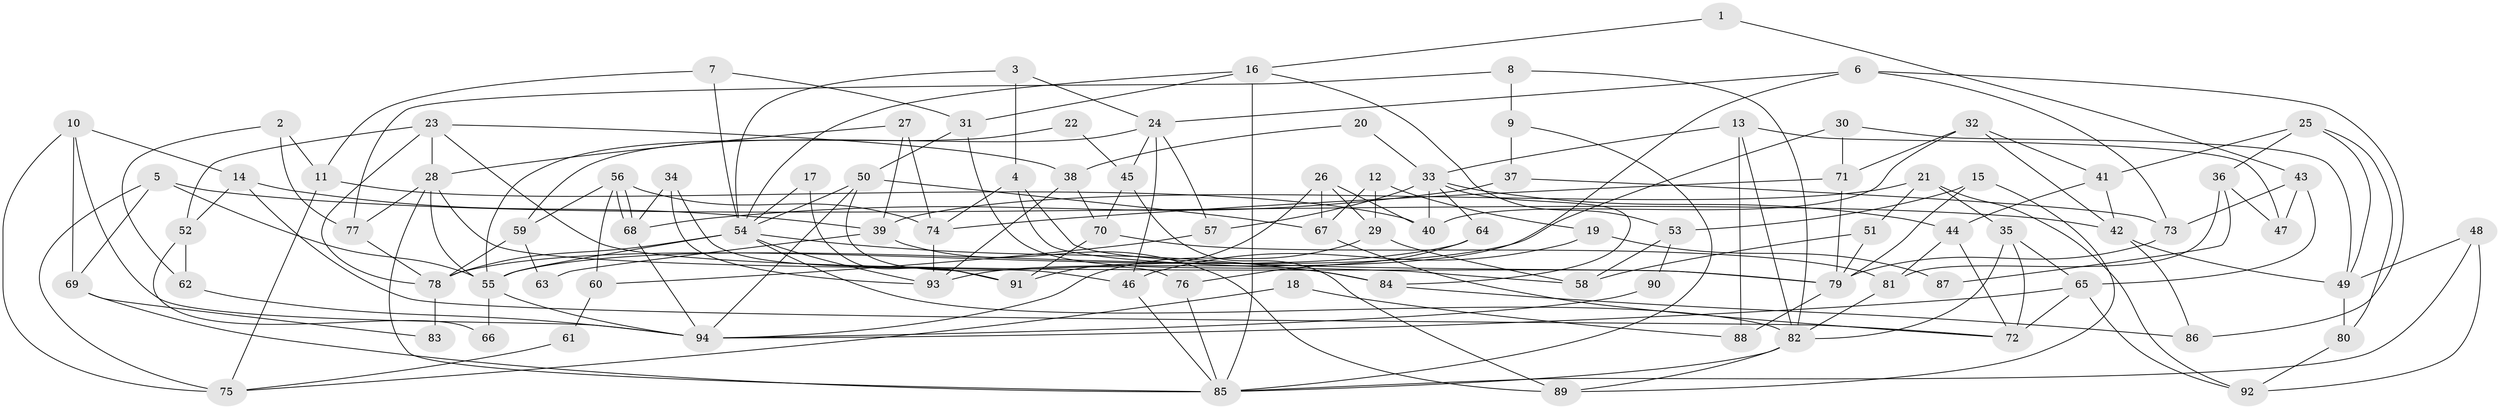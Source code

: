 // Generated by graph-tools (version 1.1) at 2025/26/03/09/25 03:26:16]
// undirected, 94 vertices, 188 edges
graph export_dot {
graph [start="1"]
  node [color=gray90,style=filled];
  1;
  2;
  3;
  4;
  5;
  6;
  7;
  8;
  9;
  10;
  11;
  12;
  13;
  14;
  15;
  16;
  17;
  18;
  19;
  20;
  21;
  22;
  23;
  24;
  25;
  26;
  27;
  28;
  29;
  30;
  31;
  32;
  33;
  34;
  35;
  36;
  37;
  38;
  39;
  40;
  41;
  42;
  43;
  44;
  45;
  46;
  47;
  48;
  49;
  50;
  51;
  52;
  53;
  54;
  55;
  56;
  57;
  58;
  59;
  60;
  61;
  62;
  63;
  64;
  65;
  66;
  67;
  68;
  69;
  70;
  71;
  72;
  73;
  74;
  75;
  76;
  77;
  78;
  79;
  80;
  81;
  82;
  83;
  84;
  85;
  86;
  87;
  88;
  89;
  90;
  91;
  92;
  93;
  94;
  1 -- 16;
  1 -- 43;
  2 -- 62;
  2 -- 11;
  2 -- 77;
  3 -- 54;
  3 -- 4;
  3 -- 24;
  4 -- 74;
  4 -- 79;
  4 -- 58;
  5 -- 69;
  5 -- 42;
  5 -- 55;
  5 -- 75;
  6 -- 24;
  6 -- 73;
  6 -- 86;
  6 -- 93;
  7 -- 11;
  7 -- 54;
  7 -- 31;
  8 -- 9;
  8 -- 82;
  8 -- 77;
  9 -- 37;
  9 -- 85;
  10 -- 14;
  10 -- 94;
  10 -- 69;
  10 -- 75;
  11 -- 40;
  11 -- 75;
  12 -- 67;
  12 -- 29;
  12 -- 19;
  13 -- 82;
  13 -- 33;
  13 -- 47;
  13 -- 88;
  14 -- 39;
  14 -- 72;
  14 -- 52;
  15 -- 79;
  15 -- 53;
  15 -- 89;
  16 -- 31;
  16 -- 54;
  16 -- 53;
  16 -- 85;
  17 -- 91;
  17 -- 54;
  18 -- 88;
  18 -- 75;
  19 -- 46;
  19 -- 87;
  20 -- 38;
  20 -- 33;
  21 -- 92;
  21 -- 39;
  21 -- 35;
  21 -- 51;
  22 -- 45;
  22 -- 55;
  23 -- 78;
  23 -- 28;
  23 -- 38;
  23 -- 52;
  23 -- 79;
  24 -- 46;
  24 -- 45;
  24 -- 57;
  24 -- 59;
  25 -- 41;
  25 -- 49;
  25 -- 36;
  25 -- 80;
  26 -- 29;
  26 -- 91;
  26 -- 40;
  26 -- 67;
  27 -- 74;
  27 -- 28;
  27 -- 39;
  28 -- 77;
  28 -- 55;
  28 -- 46;
  28 -- 85;
  29 -- 58;
  29 -- 94;
  30 -- 71;
  30 -- 55;
  30 -- 49;
  31 -- 50;
  31 -- 84;
  32 -- 40;
  32 -- 41;
  32 -- 42;
  32 -- 71;
  33 -- 84;
  33 -- 44;
  33 -- 40;
  33 -- 57;
  33 -- 64;
  34 -- 93;
  34 -- 68;
  34 -- 91;
  35 -- 65;
  35 -- 72;
  35 -- 82;
  36 -- 81;
  36 -- 47;
  36 -- 87;
  37 -- 68;
  37 -- 73;
  38 -- 93;
  38 -- 70;
  39 -- 89;
  39 -- 63;
  41 -- 42;
  41 -- 44;
  42 -- 49;
  42 -- 86;
  43 -- 65;
  43 -- 47;
  43 -- 73;
  44 -- 72;
  44 -- 81;
  45 -- 89;
  45 -- 70;
  46 -- 85;
  48 -- 85;
  48 -- 92;
  48 -- 49;
  49 -- 80;
  50 -- 54;
  50 -- 76;
  50 -- 67;
  50 -- 94;
  51 -- 79;
  51 -- 58;
  52 -- 62;
  52 -- 66;
  53 -- 58;
  53 -- 90;
  54 -- 82;
  54 -- 84;
  54 -- 55;
  54 -- 78;
  54 -- 93;
  55 -- 66;
  55 -- 94;
  56 -- 68;
  56 -- 68;
  56 -- 59;
  56 -- 60;
  56 -- 74;
  57 -- 60;
  59 -- 78;
  59 -- 63;
  60 -- 61;
  61 -- 75;
  62 -- 94;
  64 -- 78;
  64 -- 76;
  65 -- 94;
  65 -- 72;
  65 -- 92;
  67 -- 72;
  68 -- 94;
  69 -- 85;
  69 -- 83;
  70 -- 81;
  70 -- 91;
  71 -- 74;
  71 -- 79;
  73 -- 79;
  74 -- 93;
  76 -- 85;
  77 -- 78;
  78 -- 83;
  79 -- 88;
  80 -- 92;
  81 -- 82;
  82 -- 85;
  82 -- 89;
  84 -- 86;
  90 -- 94;
}
